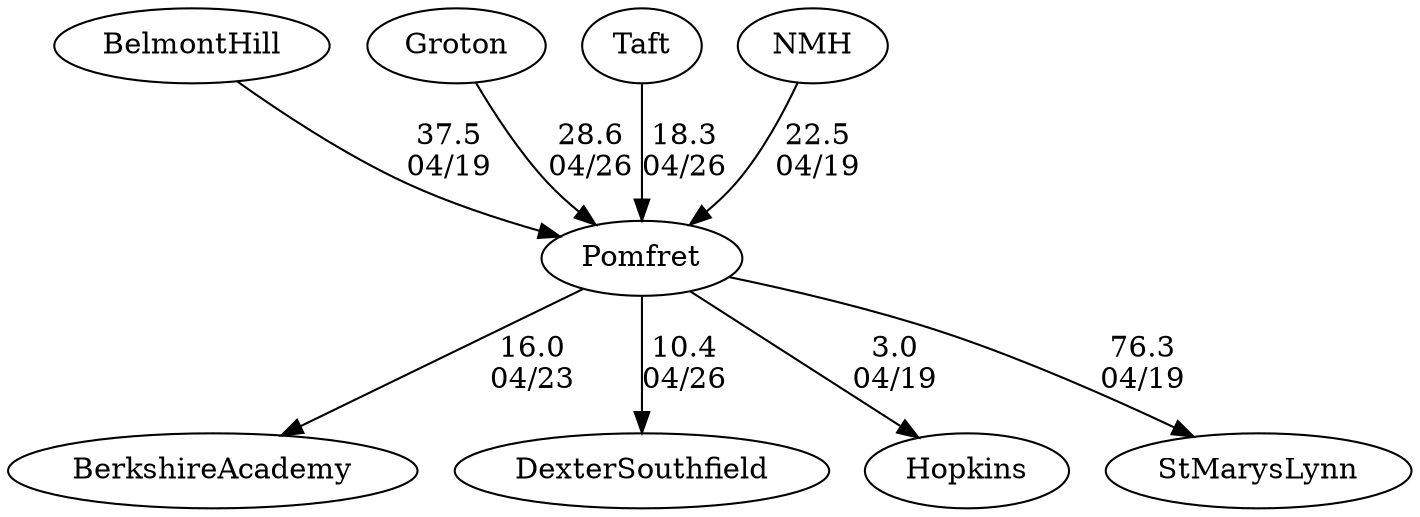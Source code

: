 digraph boys2foursPomfret {BelmontHill [URL="boys2foursPomfretBelmontHill.html"];BerkshireAcademy [URL="boys2foursPomfretBerkshireAcademy.html"];DexterSouthfield [URL="boys2foursPomfretDexterSouthfield.html"];Groton [URL="boys2foursPomfretGroton.html"];Pomfret [URL="boys2foursPomfretPomfret.html"];Hopkins [URL="boys2foursPomfretHopkins.html"];StMarysLynn [URL="boys2foursPomfretStMarysLynn.html"];Taft [URL="boys2foursPomfretTaft.html"];NMH [URL="boys2foursPomfretNMH.html"];Groton -> Pomfret[label="28.6
04/26", weight="72", tooltip="NEIRA Boys Fours, Pomfret v. Dexter-Southfield, Groton, Taft			
Distance: 1500 Conditions: Tailwind (9-12mph) with occasional gusts. Good water for first 500-700 meters, increasing chop for second half of race. Overall, decent conditions. Comments: Alternated races with girls. Order of boys races: B2, B4, B3, B1, B5. 
Dexter-Southfield rowed their novice boat in the B5 race.
None", URL="https://www.row2k.com/results/resultspage.cfm?UID=3C973C60394C29BDB6CB3B01E88929E2&cat=1", random="random"]; 
Taft -> Pomfret[label="18.3
04/26", weight="82", tooltip="NEIRA Boys Fours, Pomfret v. Dexter-Southfield, Groton, Taft			
Distance: 1500 Conditions: Tailwind (9-12mph) with occasional gusts. Good water for first 500-700 meters, increasing chop for second half of race. Overall, decent conditions. Comments: Alternated races with girls. Order of boys races: B2, B4, B3, B1, B5. 
Dexter-Southfield rowed their novice boat in the B5 race.
None", URL="https://www.row2k.com/results/resultspage.cfm?UID=3C973C60394C29BDB6CB3B01E88929E2&cat=1", random="random"]; 
Pomfret -> DexterSouthfield[label="10.4
04/26", weight="90", tooltip="NEIRA Boys Fours, Pomfret v. Dexter-Southfield, Groton, Taft			
Distance: 1500 Conditions: Tailwind (9-12mph) with occasional gusts. Good water for first 500-700 meters, increasing chop for second half of race. Overall, decent conditions. Comments: Alternated races with girls. Order of boys races: B2, B4, B3, B1, B5. 
Dexter-Southfield rowed their novice boat in the B5 race.
None", URL="https://www.row2k.com/results/resultspage.cfm?UID=3C973C60394C29BDB6CB3B01E88929E2&cat=1", random="random"]; 
Pomfret -> BerkshireAcademy[label="16.0
04/23", weight="84", tooltip="NEIRA Boys ,Pomfret v. Berkshire, Marianapolis			
Distance: 1500M Conditions: 8MPH headwind, stronger gusts in the first 500. Occasional gusty crosswinds, light chop, but generally good water. Comments: Alternated races with girls. Order of boys races: B3, B2, B1, B4
None", URL="https://www.row2k.com/results/resultspage.cfm?UID=A209E2EC05D6A0148020795D781654C0&cat=1", random="random"]; 
BelmontHill -> Pomfret[label="37.5
04/19", weight="63", tooltip="NEIRA Boys , Pomfret v. Belmont Hill, Hopkins, Northfield Mount Hermon, St. Mary's			
Distance: 1500 Conditions: Consistent crossing tailwind (~7-13MPH), with occasional stronger gusts. Light chop after the first 500M. Comments: Tailwinds increased somewhat during the course of racing. Order of boys races: B4, B3, B2, B1, B6, B5. (B5 and B6 were a mix of novice and JV rowers).
None", URL="https://www.row2k.com/results/resultspage.cfm?UID=C1846FF4D524939343D2F034713639A4&cat=1", random="random"]; 
NMH -> Pomfret[label="22.5
04/19", weight="78", tooltip="NEIRA Boys , Pomfret v. Belmont Hill, Hopkins, Northfield Mount Hermon, St. Mary's			
Distance: 1500 Conditions: Consistent crossing tailwind (~7-13MPH), with occasional stronger gusts. Light chop after the first 500M. Comments: Tailwinds increased somewhat during the course of racing. Order of boys races: B4, B3, B2, B1, B6, B5. (B5 and B6 were a mix of novice and JV rowers).
None", URL="https://www.row2k.com/results/resultspage.cfm?UID=C1846FF4D524939343D2F034713639A4&cat=1", random="random"]; 
Pomfret -> Hopkins[label="3.0
04/19", weight="97", tooltip="NEIRA Boys , Pomfret v. Belmont Hill, Hopkins, Northfield Mount Hermon, St. Mary's			
Distance: 1500 Conditions: Consistent crossing tailwind (~7-13MPH), with occasional stronger gusts. Light chop after the first 500M. Comments: Tailwinds increased somewhat during the course of racing. Order of boys races: B4, B3, B2, B1, B6, B5. (B5 and B6 were a mix of novice and JV rowers).
None", URL="https://www.row2k.com/results/resultspage.cfm?UID=C1846FF4D524939343D2F034713639A4&cat=1", random="random"]; 
Pomfret -> StMarysLynn[label="76.3
04/19", weight="24", tooltip="NEIRA Boys , Pomfret v. Belmont Hill, Hopkins, Northfield Mount Hermon, St. Mary's			
Distance: 1500 Conditions: Consistent crossing tailwind (~7-13MPH), with occasional stronger gusts. Light chop after the first 500M. Comments: Tailwinds increased somewhat during the course of racing. Order of boys races: B4, B3, B2, B1, B6, B5. (B5 and B6 were a mix of novice and JV rowers).
None", URL="https://www.row2k.com/results/resultspage.cfm?UID=C1846FF4D524939343D2F034713639A4&cat=1", random="random"]}